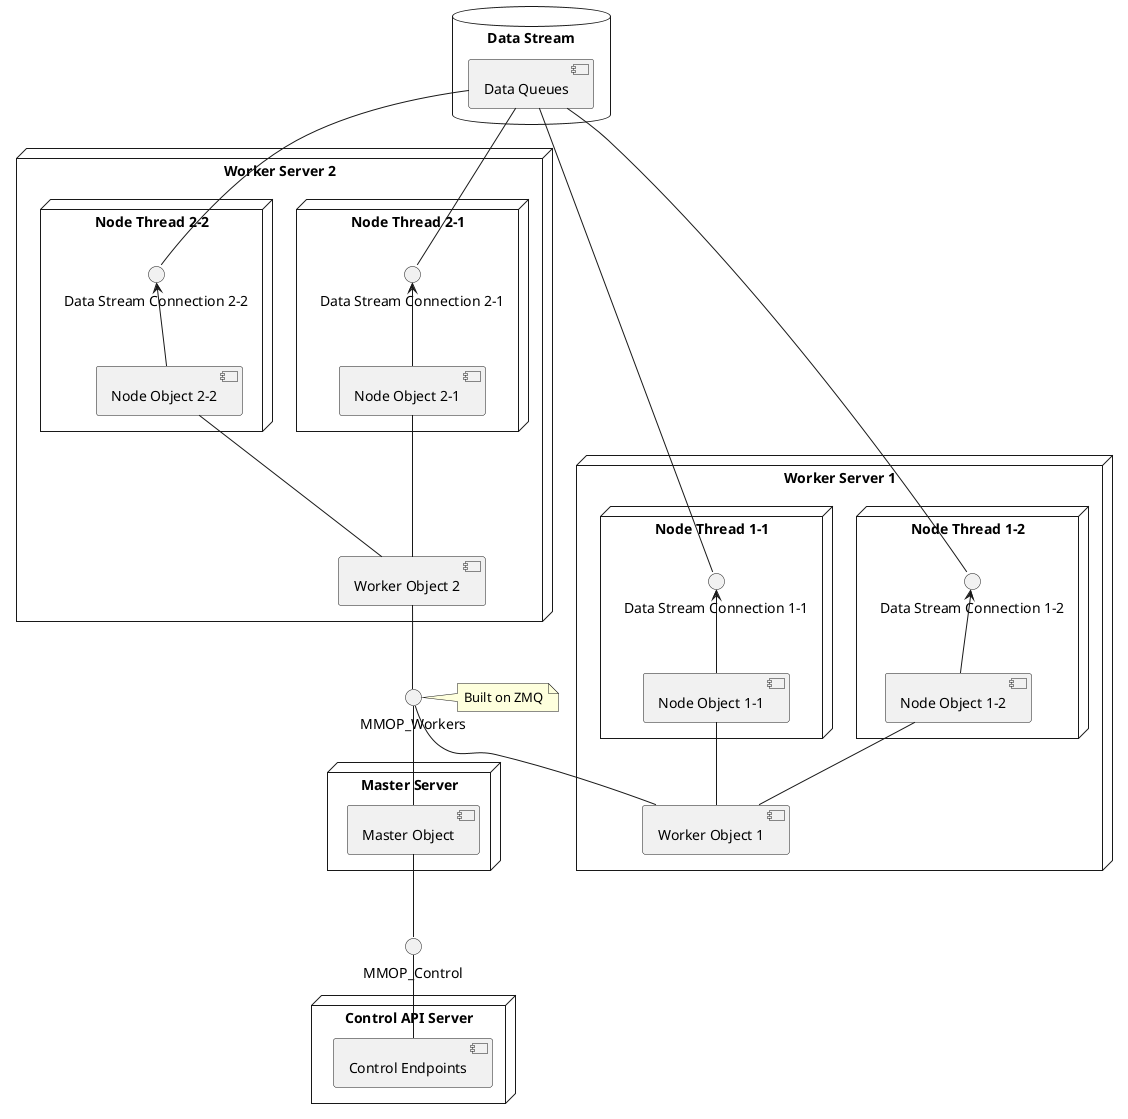 @startuml

() MMOP_Workers
() MMOP_Control

Note right of MMOP_Workers : Built on ZMQ

database "Data Stream" {
        [Data Queues]
}

node "Worker Server 1" {
        node "Node Thread 1-1" {
                () "Data Stream Connection 1-1" <-- [Node Object 1-1]
                [Data Queues] -- () "Data Stream Connection 1-1"
        }
        node "Node Thread 1-2" {
                () "Data Stream Connection 1-2" <-- [Node Object 1-2]
                [Data Queues] -- () "Data Stream Connection 1-2"
        }
        [Node Object 1-1] -- [Worker Object 1]
        [Node Object 1-2] -- [Worker Object 1]
}

node "Worker Server 2" {
        node "Node Thread 2-1" {
                () "Data Stream Connection 2-1" <-- [Node Object 2-1]
                [Data Queues] -- () "Data Stream Connection 2-1"
        }
        node "Node Thread 2-2" {
                () "Data Stream Connection 2-2" <-- [Node Object 2-2]
                [Data Queues] -- () "Data Stream Connection 2-2"
        }
        [Node Object 2-1] -- [Worker Object 2]
        [Node Object 2-2] -- [Worker Object 2]
}

node "Master Server" {
        MMOP_Workers -- [Master Object]
        MMOP_Workers -- [Worker Object 1]
        [Worker Object 2] -- MMOP_Workers
        [Master Object] -- MMOP_Control
}

node "Control API Server" {
        MMOP_Control -- [Control Endpoints]
}

@enduml
